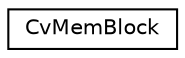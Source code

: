 digraph "Graphical Class Hierarchy"
{
 // LATEX_PDF_SIZE
  edge [fontname="Helvetica",fontsize="10",labelfontname="Helvetica",labelfontsize="10"];
  node [fontname="Helvetica",fontsize="10",shape=record];
  rankdir="LR";
  Node0 [label="CvMemBlock",height=0.2,width=0.4,color="black", fillcolor="white", style="filled",URL="$struct_cv_mem_block.html",tooltip=" "];
}
